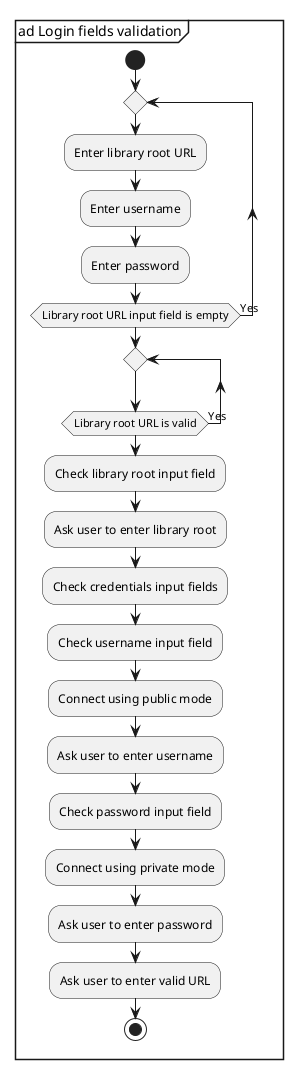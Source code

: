 @startuml
!pragma useVerticalIf on
mainframe ad Login fields validation
start

repeat
:Enter library root URL;
:Enter username;
:Enter password;
repeat while (Library root URL input field is empty) is (Yes)
repeat
repeat while (Library root URL is valid) is (Yes)




:Check library root input field;

:Ask user to enter library root;
:Check credentials input fields;
:Check username input field;
:Connect using public mode;
:Ask user to enter username;
:Check password input field;
:Connect using private mode;
:Ask user to enter password;
:Ask user to enter valid URL;
stop

@enduml
